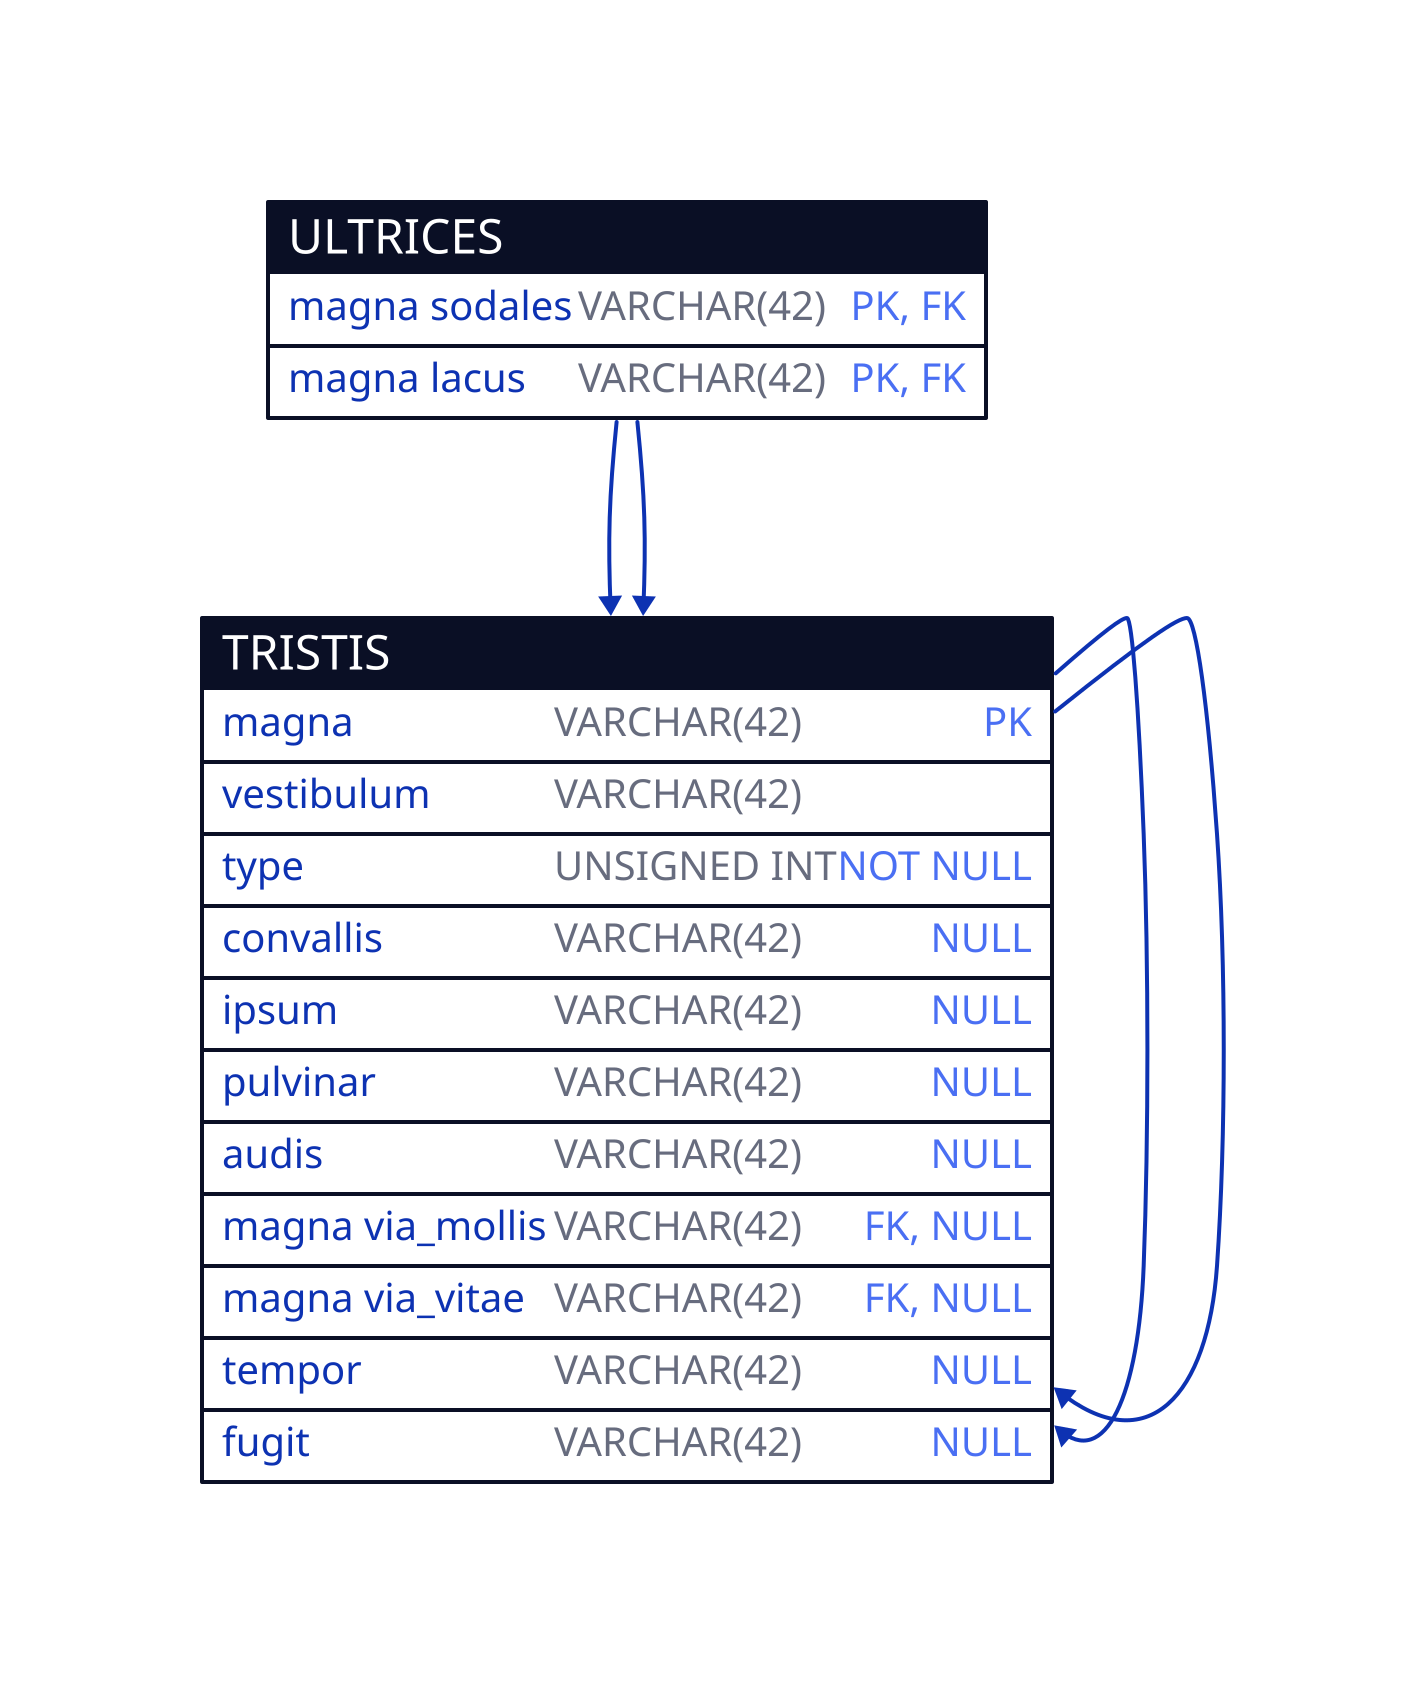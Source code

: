 "TRISTIS": { shape: sql_table
  "magna":            VARCHAR(42) {constraint: PK}
  "vestibulum":       VARCHAR(42) 
  "type":             UNSIGNED INT {constraint: NOT NULL}
  "convallis":        VARCHAR(42) {constraint: "NULL"}
  "ipsum":            VARCHAR(42) {constraint: "NULL"}
  "pulvinar":         VARCHAR(42) {constraint: "NULL"}
  "audis":            VARCHAR(42) {constraint: "NULL"}
  "magna via_mollis": VARCHAR(42) {constraint: [FK; "NULL"]}
  "magna via_vitae":  VARCHAR(42) {constraint: [FK; "NULL"]}
  "tempor":           VARCHAR(42) {constraint: "NULL"}
  "fugit":            VARCHAR(42) {constraint: "NULL"}
}

"ULTRICES": { shape: sql_table
  "magna sodales": VARCHAR(42) {constraint: [PK; FK]}
  "magna lacus":   VARCHAR(42) {constraint: [PK; FK]}
}

"TRISTIS"."magna via_mollis" -> "TRISTIS"."magna"
"TRISTIS"."magna via_vitae" -> "TRISTIS"."magna"
"ULTRICES"."magna sodales" -> "TRISTIS"."magna"
"ULTRICES"."magna lacus" -> "TRISTIS"."magna"
